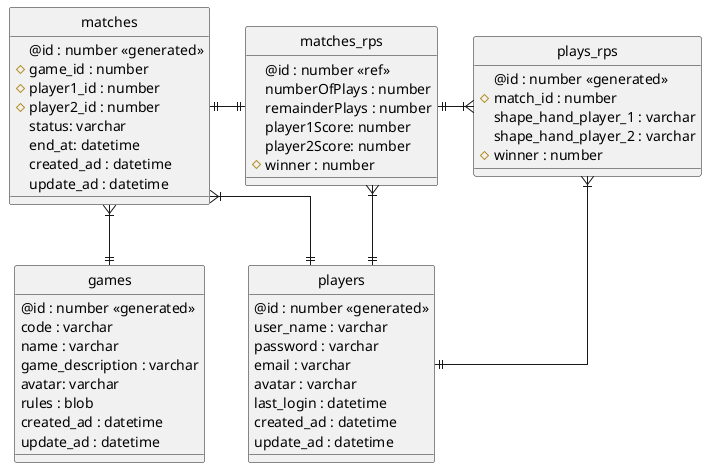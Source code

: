 @startuml

hide circle

skinparam linetype ortho

entity "players" {
    @id : number <<generated>>
    user_name : varchar
    password : varchar
    email : varchar
    avatar : varchar
    last_login : datetime
    created_ad : datetime
    update_ad : datetime
    }

   entity "games"{
    @id : number <<generated>>
     code : varchar
     name : varchar
     game_description : varchar
     avatar: varchar
     rules : blob
    created_ad : datetime
        update_ad : datetime

    }

    entity "matches" {
    @id : number <<generated>>
    # game_id : number
    # player1_id : number
    # player2_id : number
    status: varchar
    end_at: datetime
    created_ad : datetime
    update_ad : datetime
    }
    entity "matches_rps" {
        @id : number <<ref>>
        numberOfPlays : number
        remainderPlays : number
        player1Score: number
        player2Score: number
        #winner : number
        }
    entity "plays_rps" {
    @id : number <<generated>>
    #match_id : number
    shape_hand_player_1 : varchar
    shape_hand_player_2 : varchar
    #winner : number
    }

    matches }|--|| "players"
    matches }|--|| "games"
    matches ||-|| "matches_rps"
    matches_rps }|-||"players"
    matches_rps ||-|{ "plays_rps"
    plays_rps }|--|| "players"


@enduml